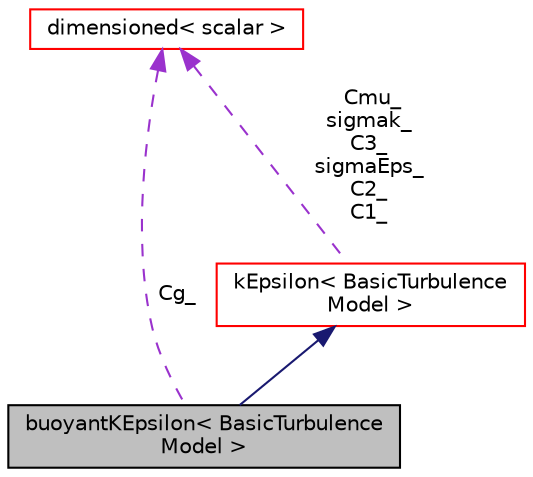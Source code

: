 digraph "buoyantKEpsilon&lt; BasicTurbulenceModel &gt;"
{
  bgcolor="transparent";
  edge [fontname="Helvetica",fontsize="10",labelfontname="Helvetica",labelfontsize="10"];
  node [fontname="Helvetica",fontsize="10",shape=record];
  Node1 [label="buoyantKEpsilon\< BasicTurbulence\lModel \>",height=0.2,width=0.4,color="black", fillcolor="grey75", style="filled", fontcolor="black"];
  Node2 -> Node1 [dir="back",color="midnightblue",fontsize="10",style="solid",fontname="Helvetica"];
  Node2 [label="kEpsilon\< BasicTurbulence\lModel \>",height=0.2,width=0.4,color="red",URL="$a01255.html",tooltip="Standard k-epsilon turbulence model for incompressible and compressible flows including rapid distort..."];
  Node3 -> Node2 [dir="back",color="darkorchid3",fontsize="10",style="dashed",label=" Cmu_\nsigmak_\nC3_\nsigmaEps_\nC2_\nC1_" ,fontname="Helvetica"];
  Node3 [label="dimensioned\< scalar \>",height=0.2,width=0.4,color="red",URL="$a00540.html"];
  Node3 -> Node1 [dir="back",color="darkorchid3",fontsize="10",style="dashed",label=" Cg_" ,fontname="Helvetica"];
}
